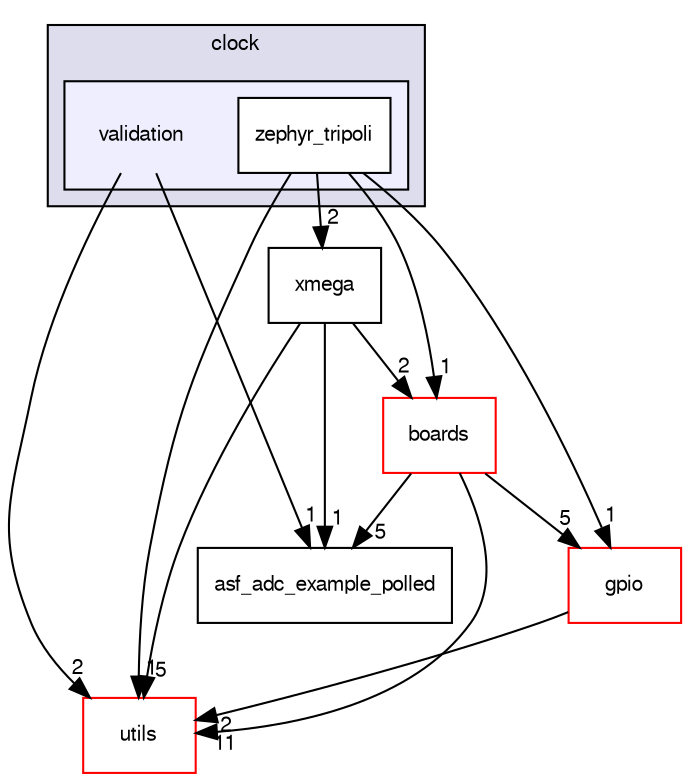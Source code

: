 digraph G {
  compound=true
  node [ fontsize="10", fontname="FreeSans"];
  edge [ labelfontsize="10", labelfontname="FreeSans"];
  subgraph clusterdir_7052404ef7b2aa53538a0cd5b3cede05 {
    graph [ bgcolor="#ddddee", pencolor="black", label="clock" fontname="FreeSans", fontsize="10", URL="dir_7052404ef7b2aa53538a0cd5b3cede05.html"]
  subgraph clusterdir_5be39e10f870757ad72427cb0ab7a04d {
    graph [ bgcolor="#eeeeff", pencolor="black", label="" URL="dir_5be39e10f870757ad72427cb0ab7a04d.html"];
    dir_5be39e10f870757ad72427cb0ab7a04d [shape=plaintext label="validation"];
    dir_9bfd1cce8dd9605630e1f8ca9885c57f [shape=box label="zephyr_tripoli" color="black" fillcolor="white" style="filled" URL="dir_9bfd1cce8dd9605630e1f8ca9885c57f.html"];
  }
  }
  dir_a3daf184e2a07ef4b49807f50f1e84df [shape=box label="asf_adc_example_polled" URL="dir_a3daf184e2a07ef4b49807f50f1e84df.html"];
  dir_5db777e958396a506e1edeb0520a7064 [shape=box label="gpio" fillcolor="white" style="filled" color="red" URL="dir_5db777e958396a506e1edeb0520a7064.html"];
  dir_e74a7c641d1b032fbb218d42b422d49b [shape=box label="utils" fillcolor="white" style="filled" color="red" URL="dir_e74a7c641d1b032fbb218d42b422d49b.html"];
  dir_64a75f7bd2df0ce56752a86201cce5c8 [shape=box label="xmega" URL="dir_64a75f7bd2df0ce56752a86201cce5c8.html"];
  dir_ceaab40597b0bf8807a94aba0a007ee7 [shape=box label="boards" fillcolor="white" style="filled" color="red" URL="dir_ceaab40597b0bf8807a94aba0a007ee7.html"];
  dir_5db777e958396a506e1edeb0520a7064->dir_e74a7c641d1b032fbb218d42b422d49b [headlabel="2", labeldistance=1.5 headhref="dir_000025_000029.html"];
  dir_9bfd1cce8dd9605630e1f8ca9885c57f->dir_5db777e958396a506e1edeb0520a7064 [headlabel="1", labeldistance=1.5 headhref="dir_000021_000025.html"];
  dir_9bfd1cce8dd9605630e1f8ca9885c57f->dir_e74a7c641d1b032fbb218d42b422d49b [headlabel="1", labeldistance=1.5 headhref="dir_000021_000029.html"];
  dir_9bfd1cce8dd9605630e1f8ca9885c57f->dir_64a75f7bd2df0ce56752a86201cce5c8 [headlabel="2", labeldistance=1.5 headhref="dir_000021_000022.html"];
  dir_9bfd1cce8dd9605630e1f8ca9885c57f->dir_ceaab40597b0bf8807a94aba0a007ee7 [headlabel="1", labeldistance=1.5 headhref="dir_000021_000002.html"];
  dir_64a75f7bd2df0ce56752a86201cce5c8->dir_a3daf184e2a07ef4b49807f50f1e84df [headlabel="1", labeldistance=1.5 headhref="dir_000022_000037.html"];
  dir_64a75f7bd2df0ce56752a86201cce5c8->dir_e74a7c641d1b032fbb218d42b422d49b [headlabel="5", labeldistance=1.5 headhref="dir_000022_000029.html"];
  dir_64a75f7bd2df0ce56752a86201cce5c8->dir_ceaab40597b0bf8807a94aba0a007ee7 [headlabel="2", labeldistance=1.5 headhref="dir_000022_000002.html"];
  dir_ceaab40597b0bf8807a94aba0a007ee7->dir_a3daf184e2a07ef4b49807f50f1e84df [headlabel="5", labeldistance=1.5 headhref="dir_000002_000037.html"];
  dir_ceaab40597b0bf8807a94aba0a007ee7->dir_5db777e958396a506e1edeb0520a7064 [headlabel="5", labeldistance=1.5 headhref="dir_000002_000025.html"];
  dir_ceaab40597b0bf8807a94aba0a007ee7->dir_e74a7c641d1b032fbb218d42b422d49b [headlabel="11", labeldistance=1.5 headhref="dir_000002_000029.html"];
  dir_5be39e10f870757ad72427cb0ab7a04d->dir_a3daf184e2a07ef4b49807f50f1e84df [headlabel="1", labeldistance=1.5 headhref="dir_000020_000037.html"];
  dir_5be39e10f870757ad72427cb0ab7a04d->dir_e74a7c641d1b032fbb218d42b422d49b [headlabel="2", labeldistance=1.5 headhref="dir_000020_000029.html"];
}
